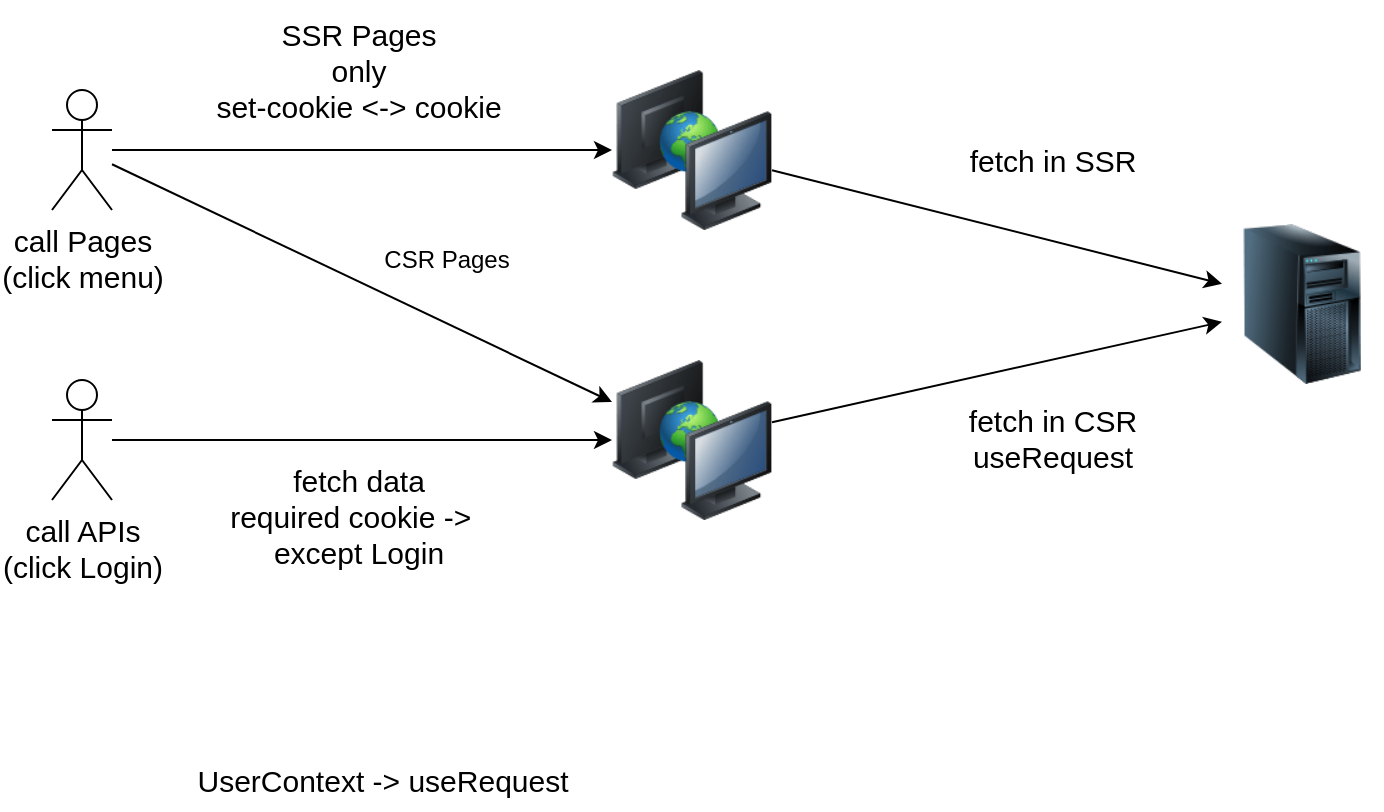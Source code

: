 <mxfile version="20.1.1" type="github" pages="2">
  <diagram id="DHhBDNndMD488K_wDJeZ" name="Page-1">
    <mxGraphModel dx="1783" dy="1066" grid="1" gridSize="10" guides="1" tooltips="1" connect="1" arrows="1" fold="1" page="1" pageScale="1" pageWidth="1169" pageHeight="827" math="0" shadow="0">
      <root>
        <mxCell id="0" />
        <mxCell id="1" parent="0" />
        <mxCell id="igYRV-99Wu8rnGeavUY3-2" value="" style="image;html=1;image=img/lib/clip_art/computers/Server_Tower_128x128.png" vertex="1" parent="1">
          <mxGeometry x="770" y="322" width="80" height="80" as="geometry" />
        </mxCell>
        <mxCell id="igYRV-99Wu8rnGeavUY3-4" value="" style="image;html=1;image=img/lib/clip_art/computers/Network_2_128x128.png" vertex="1" parent="1">
          <mxGeometry x="465" y="390" width="80" height="80" as="geometry" />
        </mxCell>
        <mxCell id="igYRV-99Wu8rnGeavUY3-7" value="" style="endArrow=classic;html=1;rounded=1;" edge="1" parent="1" source="igYRV-99Wu8rnGeavUY3-18" target="igYRV-99Wu8rnGeavUY3-15">
          <mxGeometry width="50" height="50" relative="1" as="geometry">
            <mxPoint x="240" y="285" as="sourcePoint" />
            <mxPoint x="490" y="370" as="targetPoint" />
          </mxGeometry>
        </mxCell>
        <mxCell id="igYRV-99Wu8rnGeavUY3-9" value="SSR Pages&lt;br&gt;only&lt;br&gt;set-cookie &amp;lt;-&amp;gt; cookie" style="text;html=1;align=center;verticalAlign=middle;resizable=0;points=[];autosize=1;strokeColor=none;fillColor=none;fontSize=15;" vertex="1" parent="1">
          <mxGeometry x="253" y="210" width="170" height="70" as="geometry" />
        </mxCell>
        <mxCell id="igYRV-99Wu8rnGeavUY3-11" value="" style="endArrow=classic;html=1;rounded=1;" edge="1" parent="1" source="igYRV-99Wu8rnGeavUY3-13" target="igYRV-99Wu8rnGeavUY3-4">
          <mxGeometry width="50" height="50" relative="1" as="geometry">
            <mxPoint x="240" y="431.344" as="sourcePoint" />
            <mxPoint x="460" y="532.328" as="targetPoint" />
          </mxGeometry>
        </mxCell>
        <mxCell id="igYRV-99Wu8rnGeavUY3-12" value="fetch data&lt;br&gt;required cookie -&amp;gt; &amp;nbsp;&lt;br&gt;except Login" style="text;html=1;align=center;verticalAlign=middle;resizable=0;points=[];autosize=1;strokeColor=none;fillColor=none;fontSize=15;" vertex="1" parent="1">
          <mxGeometry x="263" y="433" width="150" height="70" as="geometry" />
        </mxCell>
        <mxCell id="igYRV-99Wu8rnGeavUY3-13" value="call APIs&lt;br&gt;(click Login)" style="shape=umlActor;verticalLabelPosition=bottom;verticalAlign=top;html=1;outlineConnect=0;fontSize=15;" vertex="1" parent="1">
          <mxGeometry x="185" y="400" width="30" height="60" as="geometry" />
        </mxCell>
        <mxCell id="igYRV-99Wu8rnGeavUY3-15" value="" style="image;html=1;image=img/lib/clip_art/computers/Network_2_128x128.png" vertex="1" parent="1">
          <mxGeometry x="465" y="245" width="80" height="80" as="geometry" />
        </mxCell>
        <mxCell id="igYRV-99Wu8rnGeavUY3-18" value="call Pages&lt;br&gt;(click menu)" style="shape=umlActor;verticalLabelPosition=bottom;verticalAlign=top;html=1;outlineConnect=0;fontSize=15;" vertex="1" parent="1">
          <mxGeometry x="185" y="255" width="30" height="60" as="geometry" />
        </mxCell>
        <mxCell id="igYRV-99Wu8rnGeavUY3-19" value="UserContext -&amp;gt; useRequest" style="text;html=1;align=center;verticalAlign=middle;resizable=0;points=[];autosize=1;strokeColor=none;fillColor=none;fontSize=15;" vertex="1" parent="1">
          <mxGeometry x="245" y="585" width="210" height="30" as="geometry" />
        </mxCell>
        <mxCell id="igYRV-99Wu8rnGeavUY3-20" value="" style="endArrow=classic;html=1;rounded=1;fontSize=15;" edge="1" parent="1" source="igYRV-99Wu8rnGeavUY3-15" target="igYRV-99Wu8rnGeavUY3-2">
          <mxGeometry width="50" height="50" relative="1" as="geometry">
            <mxPoint x="460" y="430" as="sourcePoint" />
            <mxPoint x="510" y="380" as="targetPoint" />
          </mxGeometry>
        </mxCell>
        <mxCell id="igYRV-99Wu8rnGeavUY3-21" value="fetch in SSR" style="text;html=1;align=center;verticalAlign=middle;resizable=0;points=[];autosize=1;strokeColor=none;fillColor=none;fontSize=15;" vertex="1" parent="1">
          <mxGeometry x="630" y="275" width="110" height="30" as="geometry" />
        </mxCell>
        <mxCell id="igYRV-99Wu8rnGeavUY3-22" value="" style="endArrow=classic;html=1;rounded=1;fontSize=15;" edge="1" parent="1" source="igYRV-99Wu8rnGeavUY3-4" target="igYRV-99Wu8rnGeavUY3-2">
          <mxGeometry width="50" height="50" relative="1" as="geometry">
            <mxPoint x="555" y="306.672" as="sourcePoint" />
            <mxPoint x="780" y="372.328" as="targetPoint" />
          </mxGeometry>
        </mxCell>
        <mxCell id="igYRV-99Wu8rnGeavUY3-23" value="fetch in CSR&lt;br&gt;useRequest" style="text;html=1;align=center;verticalAlign=middle;resizable=0;points=[];autosize=1;strokeColor=none;fillColor=none;fontSize=15;" vertex="1" parent="1">
          <mxGeometry x="630" y="404" width="110" height="50" as="geometry" />
        </mxCell>
        <mxCell id="igYRV-99Wu8rnGeavUY3-24" value="" style="endArrow=classic;html=1;rounded=1;" edge="1" parent="1" source="igYRV-99Wu8rnGeavUY3-18" target="igYRV-99Wu8rnGeavUY3-4">
          <mxGeometry width="50" height="50" relative="1" as="geometry">
            <mxPoint x="225" y="295" as="sourcePoint" />
            <mxPoint x="475" y="295" as="targetPoint" />
          </mxGeometry>
        </mxCell>
        <mxCell id="igYRV-99Wu8rnGeavUY3-25" value="CSR Pages" style="text;html=1;align=center;verticalAlign=middle;resizable=0;points=[];autosize=1;strokeColor=none;fillColor=none;" vertex="1" parent="1">
          <mxGeometry x="337" y="325" width="90" height="30" as="geometry" />
        </mxCell>
      </root>
    </mxGraphModel>
  </diagram>
  <diagram id="5o8srOI896LQ2sjO8zE5" name="Page-2">
    <mxGraphModel dx="1238" dy="579" grid="1" gridSize="10" guides="1" tooltips="1" connect="1" arrows="1" fold="1" page="1" pageScale="1" pageWidth="1169" pageHeight="1654" math="0" shadow="0">
      <root>
        <mxCell id="0" />
        <mxCell id="1" parent="0" />
        <mxCell id="niGjmo_E2RT3U3L-TL8F-40" value="&lt;h1&gt;&lt;br&gt;&lt;/h1&gt;" style="text;html=1;strokeColor=#FF8000;fillColor=default;spacing=5;spacingTop=-20;whiteSpace=wrap;overflow=hidden;rounded=0;dashed=1;" vertex="1" parent="1">
          <mxGeometry x="320" y="90" width="290" height="310" as="geometry" />
        </mxCell>
        <mxCell id="niGjmo_E2RT3U3L-TL8F-41" value="UserContext" style="text;html=1;align=center;verticalAlign=middle;resizable=0;points=[];autosize=1;strokeColor=none;fillColor=none;" vertex="1" parent="1">
          <mxGeometry x="610" y="90" width="90" height="30" as="geometry" />
        </mxCell>
        <mxCell id="niGjmo_E2RT3U3L-TL8F-38" value="&lt;h1&gt;&lt;br&gt;&lt;/h1&gt;" style="text;html=1;strokeColor=#FF8000;fillColor=default;spacing=5;spacingTop=-20;whiteSpace=wrap;overflow=hidden;rounded=0;dashed=1;" vertex="1" parent="1">
          <mxGeometry x="320" y="430" width="290" height="237" as="geometry" />
        </mxCell>
        <mxCell id="niGjmo_E2RT3U3L-TL8F-39" value="useRequest" style="text;html=1;align=center;verticalAlign=middle;resizable=0;points=[];autosize=1;strokeColor=none;fillColor=none;" vertex="1" parent="1">
          <mxGeometry x="610" y="429" width="90" height="30" as="geometry" />
        </mxCell>
        <mxCell id="niGjmo_E2RT3U3L-TL8F-36" value="&lt;h1&gt;&lt;br&gt;&lt;/h1&gt;" style="text;html=1;strokeColor=#FF8000;fillColor=default;spacing=5;spacingTop=-20;whiteSpace=wrap;overflow=hidden;rounded=0;dashed=1;" vertex="1" parent="1">
          <mxGeometry x="320" y="680" width="290" height="260" as="geometry" />
        </mxCell>
        <mxCell id="niGjmo_E2RT3U3L-TL8F-1" value="Frontend Server" style="shape=umlLifeline;perimeter=lifelinePerimeter;whiteSpace=wrap;html=1;container=1;collapsible=0;recursiveResize=0;outlineConnect=0;" vertex="1" parent="1">
          <mxGeometry x="540" y="23" width="100" height="1027" as="geometry" />
        </mxCell>
        <mxCell id="niGjmo_E2RT3U3L-TL8F-19" value="fetch(GET, &#39;/dashboard&#39;, authkey)" style="html=1;verticalAlign=bottom;endArrow=block;rounded=0;" edge="1" parent="niGjmo_E2RT3U3L-TL8F-1">
          <mxGeometry width="80" relative="1" as="geometry">
            <mxPoint x="50.5" y="498" as="sourcePoint" />
            <mxPoint x="300.5" y="498" as="targetPoint" />
          </mxGeometry>
        </mxCell>
        <mxCell id="niGjmo_E2RT3U3L-TL8F-20" value="dashboard info" style="html=1;verticalAlign=bottom;endArrow=open;dashed=1;endSize=8;rounded=0;" edge="1" parent="niGjmo_E2RT3U3L-TL8F-1">
          <mxGeometry relative="1" as="geometry">
            <mxPoint x="300" y="529" as="sourcePoint" />
            <mxPoint x="50" y="529" as="targetPoint" />
          </mxGeometry>
        </mxCell>
        <mxCell id="niGjmo_E2RT3U3L-TL8F-23" value="dashboard info" style="html=1;verticalAlign=bottom;endArrow=open;dashed=1;endSize=8;rounded=0;" edge="1" parent="niGjmo_E2RT3U3L-TL8F-1">
          <mxGeometry relative="1" as="geometry">
            <mxPoint x="50" y="550" as="sourcePoint" />
            <mxPoint x="-200" y="550" as="targetPoint" />
          </mxGeometry>
        </mxCell>
        <mxCell id="niGjmo_E2RT3U3L-TL8F-27" value="link an article" style="html=1;verticalAlign=bottom;endArrow=block;rounded=0;" edge="1" parent="niGjmo_E2RT3U3L-TL8F-1">
          <mxGeometry width="80" relative="1" as="geometry">
            <mxPoint x="-200" y="706" as="sourcePoint" />
            <mxPoint x="50" y="706" as="targetPoint" />
          </mxGeometry>
        </mxCell>
        <mxCell id="niGjmo_E2RT3U3L-TL8F-30" value="" style="html=1;points=[];perimeter=orthogonalPerimeter;" vertex="1" parent="niGjmo_E2RT3U3L-TL8F-1">
          <mxGeometry x="45" y="824" width="10" height="40" as="geometry" />
        </mxCell>
        <mxCell id="niGjmo_E2RT3U3L-TL8F-31" value="render an article" style="edgeStyle=orthogonalEdgeStyle;html=1;align=left;spacingLeft=2;endArrow=block;rounded=0;entryX=1;entryY=0;" edge="1" target="niGjmo_E2RT3U3L-TL8F-30" parent="niGjmo_E2RT3U3L-TL8F-1">
          <mxGeometry relative="1" as="geometry">
            <mxPoint x="50" y="804" as="sourcePoint" />
            <Array as="points">
              <mxPoint x="80" y="804" />
            </Array>
          </mxGeometry>
        </mxCell>
        <mxCell id="niGjmo_E2RT3U3L-TL8F-32" value="display" style="html=1;verticalAlign=bottom;endArrow=open;dashed=1;endSize=8;rounded=0;" edge="1" parent="niGjmo_E2RT3U3L-TL8F-1">
          <mxGeometry relative="1" as="geometry">
            <mxPoint x="50" y="887" as="sourcePoint" />
            <mxPoint x="-200" y="887" as="targetPoint" />
          </mxGeometry>
        </mxCell>
        <mxCell id="niGjmo_E2RT3U3L-TL8F-2" value="Backend Server" style="shape=umlLifeline;perimeter=lifelinePerimeter;whiteSpace=wrap;html=1;container=1;collapsible=0;recursiveResize=0;outlineConnect=0;" vertex="1" parent="1">
          <mxGeometry x="790" y="23" width="100" height="1057" as="geometry" />
        </mxCell>
        <mxCell id="niGjmo_E2RT3U3L-TL8F-28" value="fetch(GET, &#39;/articles&#39;, authkey)" style="html=1;verticalAlign=bottom;endArrow=block;rounded=0;" edge="1" parent="niGjmo_E2RT3U3L-TL8F-2">
          <mxGeometry width="80" relative="1" as="geometry">
            <mxPoint x="-199.5" y="737" as="sourcePoint" />
            <mxPoint x="50.5" y="737" as="targetPoint" />
          </mxGeometry>
        </mxCell>
        <mxCell id="niGjmo_E2RT3U3L-TL8F-29" value="article info" style="html=1;verticalAlign=bottom;endArrow=open;dashed=1;endSize=8;rounded=0;" edge="1" parent="niGjmo_E2RT3U3L-TL8F-2">
          <mxGeometry relative="1" as="geometry">
            <mxPoint x="50" y="768.0" as="sourcePoint" />
            <mxPoint x="-200" y="768.0" as="targetPoint" />
          </mxGeometry>
        </mxCell>
        <mxCell id="niGjmo_E2RT3U3L-TL8F-3" value="WebBrowser" style="shape=umlLifeline;perimeter=lifelinePerimeter;whiteSpace=wrap;html=1;container=1;collapsible=0;recursiveResize=0;outlineConnect=0;" vertex="1" parent="1">
          <mxGeometry x="290" y="23" width="100" height="1017" as="geometry" />
        </mxCell>
        <mxCell id="niGjmo_E2RT3U3L-TL8F-13" value="" style="html=1;points=[];perimeter=orthogonalPerimeter;" vertex="1" parent="niGjmo_E2RT3U3L-TL8F-3">
          <mxGeometry x="45" y="247" width="10" height="40" as="geometry" />
        </mxCell>
        <mxCell id="niGjmo_E2RT3U3L-TL8F-14" value="localstorage.set(authkey, user info)" style="edgeStyle=orthogonalEdgeStyle;html=1;align=left;spacingLeft=2;endArrow=block;rounded=0;entryX=1;entryY=0;" edge="1" target="niGjmo_E2RT3U3L-TL8F-13" parent="niGjmo_E2RT3U3L-TL8F-3">
          <mxGeometry relative="1" as="geometry">
            <mxPoint x="50" y="227" as="sourcePoint" />
            <Array as="points">
              <mxPoint x="80" y="227" />
            </Array>
          </mxGeometry>
        </mxCell>
        <mxCell id="niGjmo_E2RT3U3L-TL8F-15" value="" style="html=1;points=[];perimeter=orthogonalPerimeter;" vertex="1" parent="niGjmo_E2RT3U3L-TL8F-3">
          <mxGeometry x="45" y="327" width="10" height="40" as="geometry" />
        </mxCell>
        <mxCell id="niGjmo_E2RT3U3L-TL8F-16" value="document.cookie = authkey" style="edgeStyle=orthogonalEdgeStyle;html=1;align=left;spacingLeft=2;endArrow=block;rounded=0;entryX=1;entryY=0;" edge="1" target="niGjmo_E2RT3U3L-TL8F-15" parent="niGjmo_E2RT3U3L-TL8F-3">
          <mxGeometry relative="1" as="geometry">
            <mxPoint x="50" y="307" as="sourcePoint" />
            <Array as="points">
              <mxPoint x="80" y="307" />
            </Array>
          </mxGeometry>
        </mxCell>
        <mxCell id="niGjmo_E2RT3U3L-TL8F-24" value="" style="html=1;points=[];perimeter=orthogonalPerimeter;" vertex="1" parent="niGjmo_E2RT3U3L-TL8F-3">
          <mxGeometry x="45" y="600" width="10" height="40" as="geometry" />
        </mxCell>
        <mxCell id="niGjmo_E2RT3U3L-TL8F-25" value="display(info)" style="edgeStyle=orthogonalEdgeStyle;html=1;align=left;spacingLeft=2;endArrow=block;rounded=0;entryX=1;entryY=0;" edge="1" target="niGjmo_E2RT3U3L-TL8F-24" parent="niGjmo_E2RT3U3L-TL8F-3">
          <mxGeometry relative="1" as="geometry">
            <mxPoint x="50" y="580" as="sourcePoint" />
            <Array as="points">
              <mxPoint x="80" y="580" />
            </Array>
          </mxGeometry>
        </mxCell>
        <mxCell id="niGjmo_E2RT3U3L-TL8F-4" value="click login button" style="html=1;verticalAlign=bottom;startArrow=circle;startFill=1;endArrow=open;startSize=6;endSize=8;rounded=0;" edge="1" parent="1">
          <mxGeometry width="80" relative="1" as="geometry">
            <mxPoint x="140" y="103" as="sourcePoint" />
            <mxPoint x="339.5" y="103" as="targetPoint" />
          </mxGeometry>
        </mxCell>
        <mxCell id="niGjmo_E2RT3U3L-TL8F-7" value="fetch(&#39;/api/login&#39;)" style="html=1;verticalAlign=bottom;endArrow=block;rounded=0;" edge="1" parent="1" target="niGjmo_E2RT3U3L-TL8F-1">
          <mxGeometry width="80" relative="1" as="geometry">
            <mxPoint x="339.5" y="131" as="sourcePoint" />
            <mxPoint x="589.5" y="131" as="targetPoint" />
          </mxGeometry>
        </mxCell>
        <mxCell id="niGjmo_E2RT3U3L-TL8F-8" value="fetch(POST, &#39;/auth&#39;)" style="html=1;verticalAlign=bottom;endArrow=block;rounded=0;" edge="1" parent="1">
          <mxGeometry width="80" relative="1" as="geometry">
            <mxPoint x="590" y="153" as="sourcePoint" />
            <mxPoint x="840" y="153" as="targetPoint" />
          </mxGeometry>
        </mxCell>
        <mxCell id="niGjmo_E2RT3U3L-TL8F-9" value="set-cookie:authkey&lt;br&gt;user info" style="html=1;verticalAlign=bottom;endArrow=open;dashed=1;endSize=8;rounded=0;" edge="1" parent="1">
          <mxGeometry relative="1" as="geometry">
            <mxPoint x="839.5" y="197" as="sourcePoint" />
            <mxPoint x="589.5" y="197" as="targetPoint" />
          </mxGeometry>
        </mxCell>
        <mxCell id="niGjmo_E2RT3U3L-TL8F-12" value="set-cookie:authkey&lt;br&gt;user info" style="html=1;verticalAlign=bottom;endArrow=open;dashed=1;endSize=8;rounded=0;" edge="1" parent="1">
          <mxGeometry relative="1" as="geometry">
            <mxPoint x="590" y="222" as="sourcePoint" />
            <mxPoint x="340" y="222" as="targetPoint" />
          </mxGeometry>
        </mxCell>
        <mxCell id="niGjmo_E2RT3U3L-TL8F-17" value="click csr page(dashboard)" style="html=1;verticalAlign=bottom;startArrow=circle;startFill=1;endArrow=open;startSize=6;endSize=8;rounded=0;" edge="1" parent="1">
          <mxGeometry width="80" relative="1" as="geometry">
            <mxPoint x="140" y="460" as="sourcePoint" />
            <mxPoint x="339.5" y="460" as="targetPoint" />
          </mxGeometry>
        </mxCell>
        <mxCell id="niGjmo_E2RT3U3L-TL8F-18" value="fetch(&#39;/dashboard&#39;, authkey)" style="html=1;verticalAlign=bottom;endArrow=block;rounded=0;" edge="1" parent="1">
          <mxGeometry width="80" relative="1" as="geometry">
            <mxPoint x="340" y="493" as="sourcePoint" />
            <mxPoint x="590" y="493" as="targetPoint" />
          </mxGeometry>
        </mxCell>
        <mxCell id="niGjmo_E2RT3U3L-TL8F-26" value="click ssr page(an article)" style="html=1;verticalAlign=bottom;startArrow=circle;startFill=1;endArrow=open;startSize=6;endSize=8;rounded=0;" edge="1" parent="1">
          <mxGeometry width="80" relative="1" as="geometry">
            <mxPoint x="140" y="703.0" as="sourcePoint" />
            <mxPoint x="339.5" y="703.0" as="targetPoint" />
          </mxGeometry>
        </mxCell>
        <mxCell id="niGjmo_E2RT3U3L-TL8F-37" value="withSession" style="text;html=1;align=center;verticalAlign=middle;resizable=0;points=[];autosize=1;strokeColor=none;fillColor=none;" vertex="1" parent="1">
          <mxGeometry x="610" y="680" width="90" height="30" as="geometry" />
        </mxCell>
      </root>
    </mxGraphModel>
  </diagram>
</mxfile>
